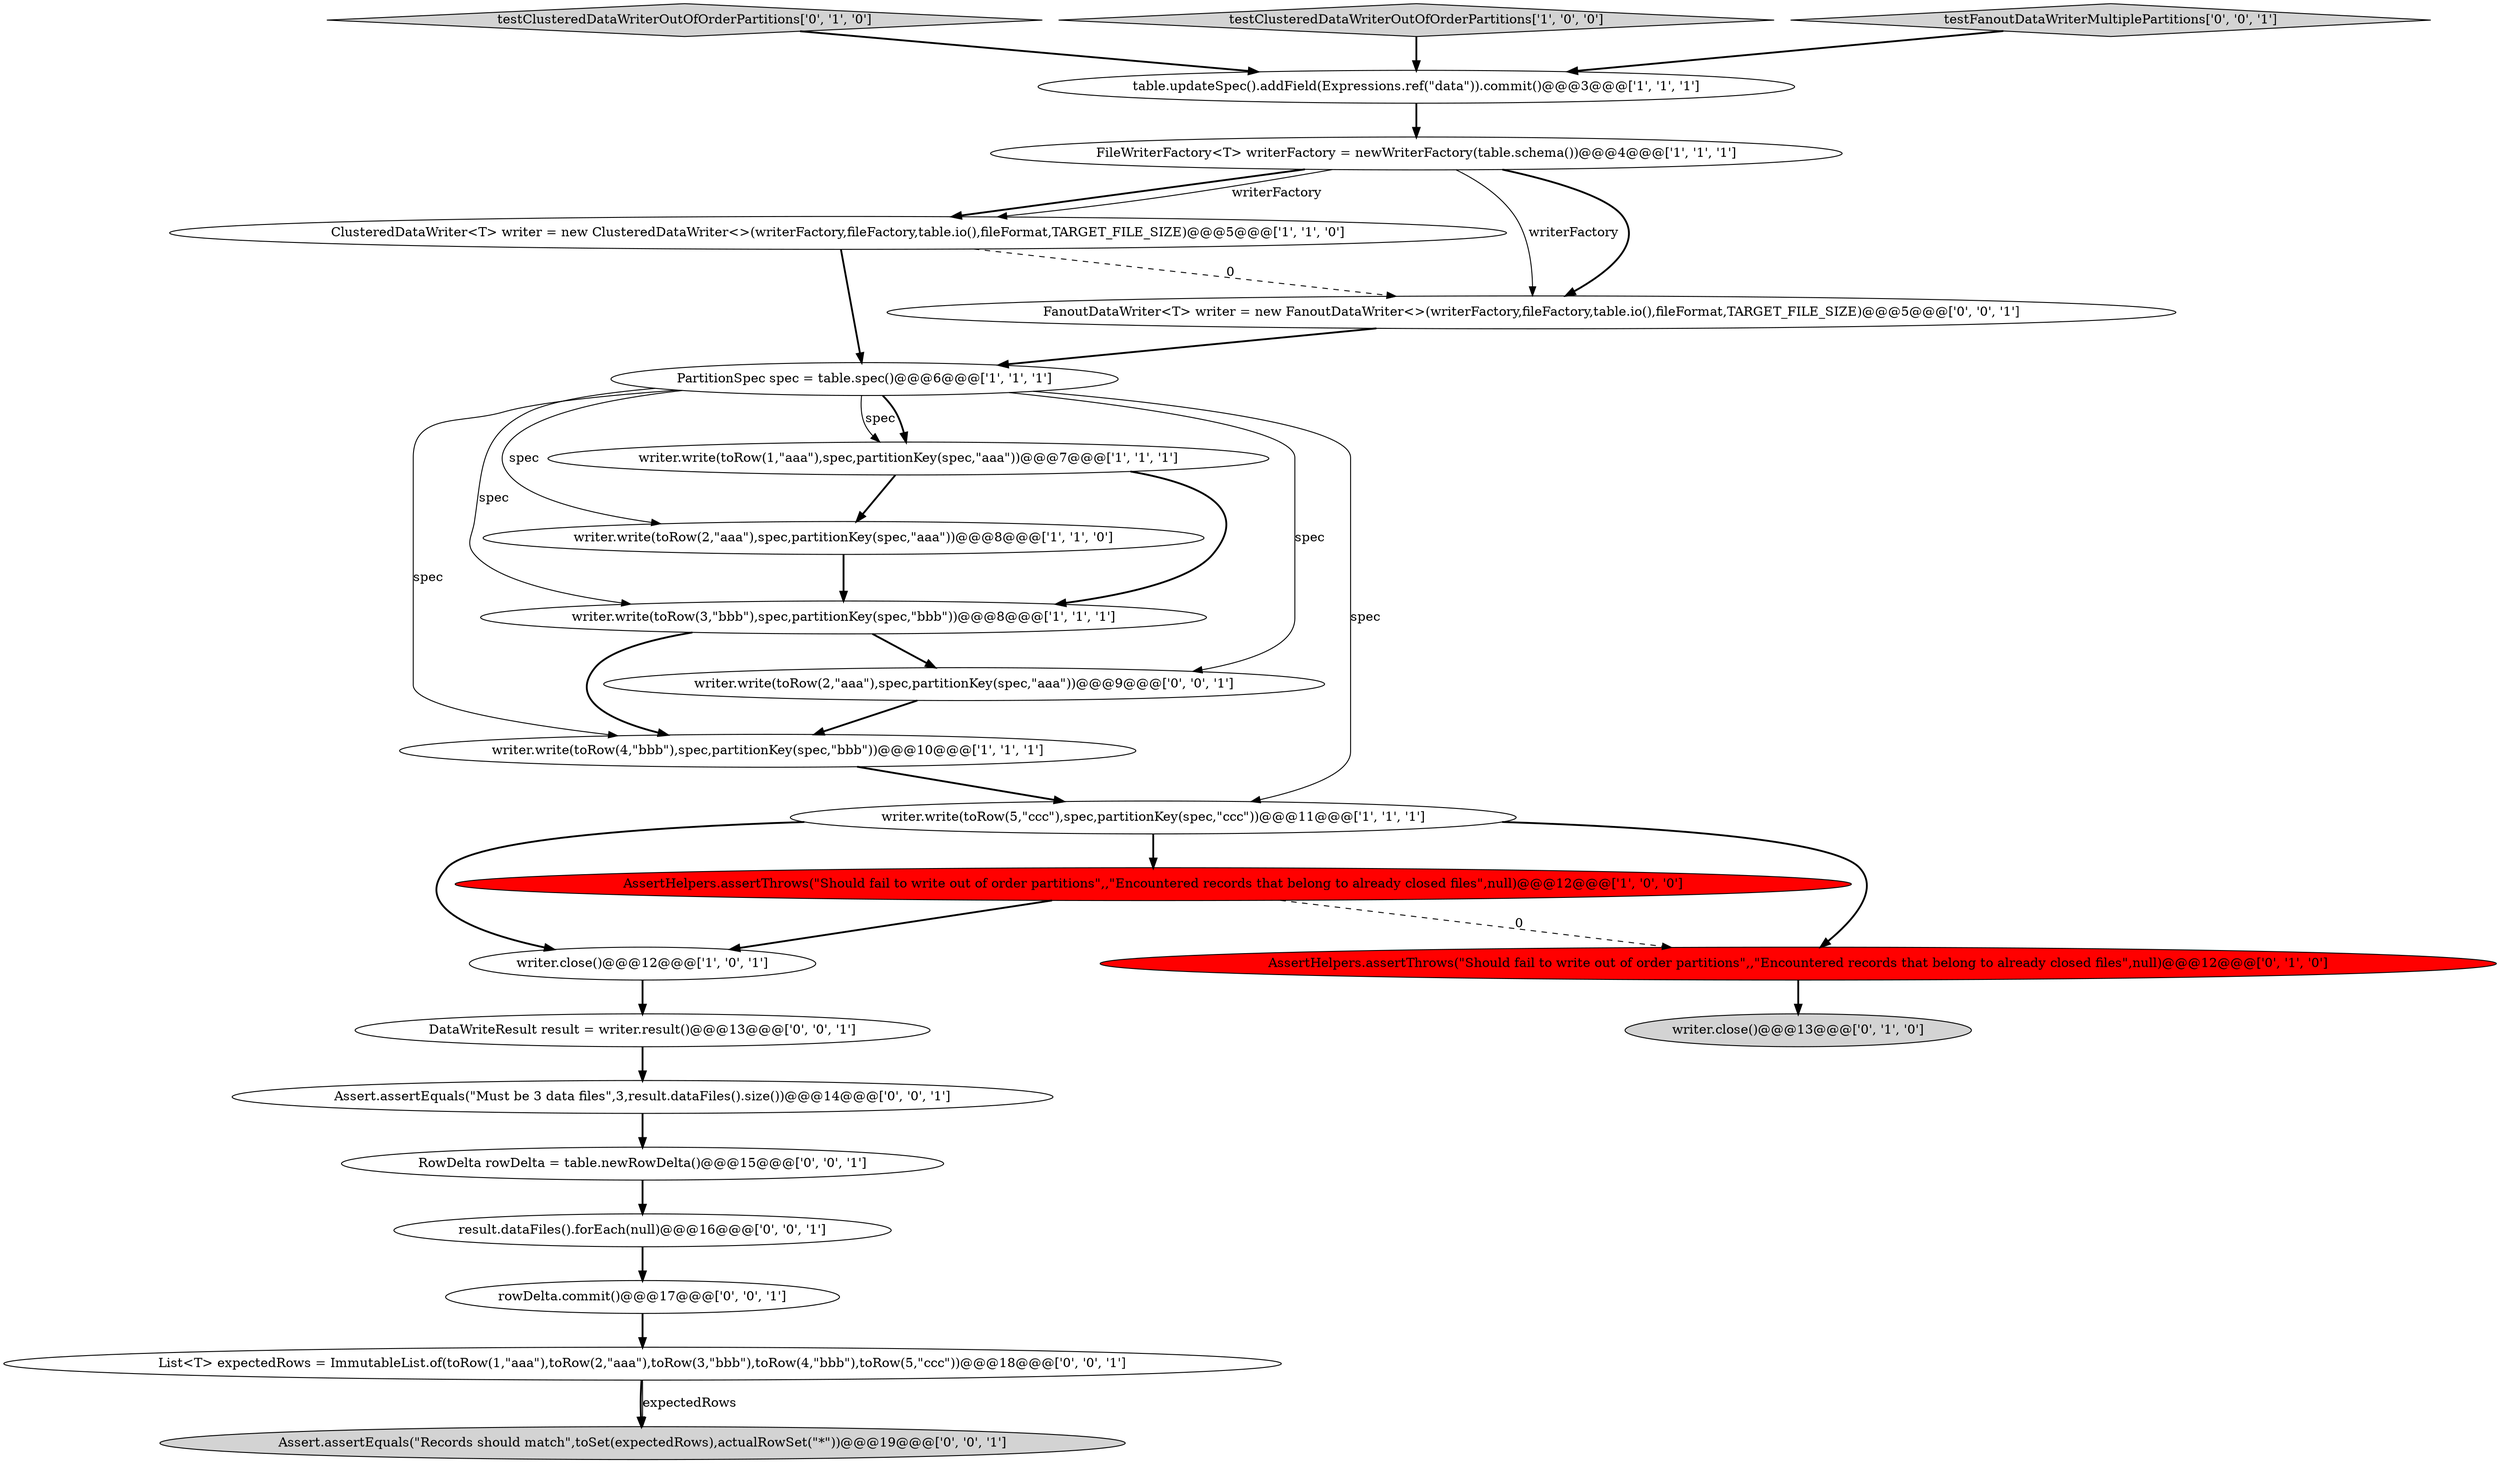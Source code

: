 digraph {
12 [style = filled, label = "testClusteredDataWriterOutOfOrderPartitions['0', '1', '0']", fillcolor = lightgray, shape = diamond image = "AAA0AAABBB2BBB"];
15 [style = filled, label = "DataWriteResult result = writer.result()@@@13@@@['0', '0', '1']", fillcolor = white, shape = ellipse image = "AAA0AAABBB3BBB"];
20 [style = filled, label = "FanoutDataWriter<T> writer = new FanoutDataWriter<>(writerFactory,fileFactory,table.io(),fileFormat,TARGET_FILE_SIZE)@@@5@@@['0', '0', '1']", fillcolor = white, shape = ellipse image = "AAA0AAABBB3BBB"];
0 [style = filled, label = "writer.write(toRow(4,\"bbb\"),spec,partitionKey(spec,\"bbb\"))@@@10@@@['1', '1', '1']", fillcolor = white, shape = ellipse image = "AAA0AAABBB1BBB"];
8 [style = filled, label = "writer.close()@@@12@@@['1', '0', '1']", fillcolor = white, shape = ellipse image = "AAA0AAABBB1BBB"];
2 [style = filled, label = "ClusteredDataWriter<T> writer = new ClusteredDataWriter<>(writerFactory,fileFactory,table.io(),fileFormat,TARGET_FILE_SIZE)@@@5@@@['1', '1', '0']", fillcolor = white, shape = ellipse image = "AAA0AAABBB1BBB"];
4 [style = filled, label = "FileWriterFactory<T> writerFactory = newWriterFactory(table.schema())@@@4@@@['1', '1', '1']", fillcolor = white, shape = ellipse image = "AAA0AAABBB1BBB"];
6 [style = filled, label = "writer.write(toRow(5,\"ccc\"),spec,partitionKey(spec,\"ccc\"))@@@11@@@['1', '1', '1']", fillcolor = white, shape = ellipse image = "AAA0AAABBB1BBB"];
1 [style = filled, label = "testClusteredDataWriterOutOfOrderPartitions['1', '0', '0']", fillcolor = lightgray, shape = diamond image = "AAA0AAABBB1BBB"];
21 [style = filled, label = "result.dataFiles().forEach(null)@@@16@@@['0', '0', '1']", fillcolor = white, shape = ellipse image = "AAA0AAABBB3BBB"];
18 [style = filled, label = "testFanoutDataWriterMultiplePartitions['0', '0', '1']", fillcolor = lightgray, shape = diamond image = "AAA0AAABBB3BBB"];
16 [style = filled, label = "List<T> expectedRows = ImmutableList.of(toRow(1,\"aaa\"),toRow(2,\"aaa\"),toRow(3,\"bbb\"),toRow(4,\"bbb\"),toRow(5,\"ccc\"))@@@18@@@['0', '0', '1']", fillcolor = white, shape = ellipse image = "AAA0AAABBB3BBB"];
9 [style = filled, label = "table.updateSpec().addField(Expressions.ref(\"data\")).commit()@@@3@@@['1', '1', '1']", fillcolor = white, shape = ellipse image = "AAA0AAABBB1BBB"];
10 [style = filled, label = "AssertHelpers.assertThrows(\"Should fail to write out of order partitions\",,\"Encountered records that belong to already closed files\",null)@@@12@@@['1', '0', '0']", fillcolor = red, shape = ellipse image = "AAA1AAABBB1BBB"];
19 [style = filled, label = "Assert.assertEquals(\"Must be 3 data files\",3,result.dataFiles().size())@@@14@@@['0', '0', '1']", fillcolor = white, shape = ellipse image = "AAA0AAABBB3BBB"];
17 [style = filled, label = "rowDelta.commit()@@@17@@@['0', '0', '1']", fillcolor = white, shape = ellipse image = "AAA0AAABBB3BBB"];
5 [style = filled, label = "PartitionSpec spec = table.spec()@@@6@@@['1', '1', '1']", fillcolor = white, shape = ellipse image = "AAA0AAABBB1BBB"];
13 [style = filled, label = "AssertHelpers.assertThrows(\"Should fail to write out of order partitions\",,\"Encountered records that belong to already closed files\",null)@@@12@@@['0', '1', '0']", fillcolor = red, shape = ellipse image = "AAA1AAABBB2BBB"];
22 [style = filled, label = "RowDelta rowDelta = table.newRowDelta()@@@15@@@['0', '0', '1']", fillcolor = white, shape = ellipse image = "AAA0AAABBB3BBB"];
3 [style = filled, label = "writer.write(toRow(3,\"bbb\"),spec,partitionKey(spec,\"bbb\"))@@@8@@@['1', '1', '1']", fillcolor = white, shape = ellipse image = "AAA0AAABBB1BBB"];
24 [style = filled, label = "Assert.assertEquals(\"Records should match\",toSet(expectedRows),actualRowSet(\"*\"))@@@19@@@['0', '0', '1']", fillcolor = lightgray, shape = ellipse image = "AAA0AAABBB3BBB"];
14 [style = filled, label = "writer.close()@@@13@@@['0', '1', '0']", fillcolor = lightgray, shape = ellipse image = "AAA0AAABBB2BBB"];
7 [style = filled, label = "writer.write(toRow(2,\"aaa\"),spec,partitionKey(spec,\"aaa\"))@@@8@@@['1', '1', '0']", fillcolor = white, shape = ellipse image = "AAA0AAABBB1BBB"];
23 [style = filled, label = "writer.write(toRow(2,\"aaa\"),spec,partitionKey(spec,\"aaa\"))@@@9@@@['0', '0', '1']", fillcolor = white, shape = ellipse image = "AAA0AAABBB3BBB"];
11 [style = filled, label = "writer.write(toRow(1,\"aaa\"),spec,partitionKey(spec,\"aaa\"))@@@7@@@['1', '1', '1']", fillcolor = white, shape = ellipse image = "AAA0AAABBB1BBB"];
2->20 [style = dashed, label="0"];
8->15 [style = bold, label=""];
0->6 [style = bold, label=""];
16->24 [style = bold, label=""];
9->4 [style = bold, label=""];
22->21 [style = bold, label=""];
4->2 [style = bold, label=""];
10->13 [style = dashed, label="0"];
15->19 [style = bold, label=""];
12->9 [style = bold, label=""];
23->0 [style = bold, label=""];
7->3 [style = bold, label=""];
1->9 [style = bold, label=""];
3->0 [style = bold, label=""];
20->5 [style = bold, label=""];
5->11 [style = solid, label="spec"];
3->23 [style = bold, label=""];
10->8 [style = bold, label=""];
5->23 [style = solid, label="spec"];
11->3 [style = bold, label=""];
4->20 [style = solid, label="writerFactory"];
6->10 [style = bold, label=""];
6->13 [style = bold, label=""];
6->8 [style = bold, label=""];
4->20 [style = bold, label=""];
18->9 [style = bold, label=""];
5->3 [style = solid, label="spec"];
5->6 [style = solid, label="spec"];
5->11 [style = bold, label=""];
4->2 [style = solid, label="writerFactory"];
19->22 [style = bold, label=""];
13->14 [style = bold, label=""];
21->17 [style = bold, label=""];
11->7 [style = bold, label=""];
17->16 [style = bold, label=""];
2->5 [style = bold, label=""];
16->24 [style = solid, label="expectedRows"];
5->0 [style = solid, label="spec"];
5->7 [style = solid, label="spec"];
}
